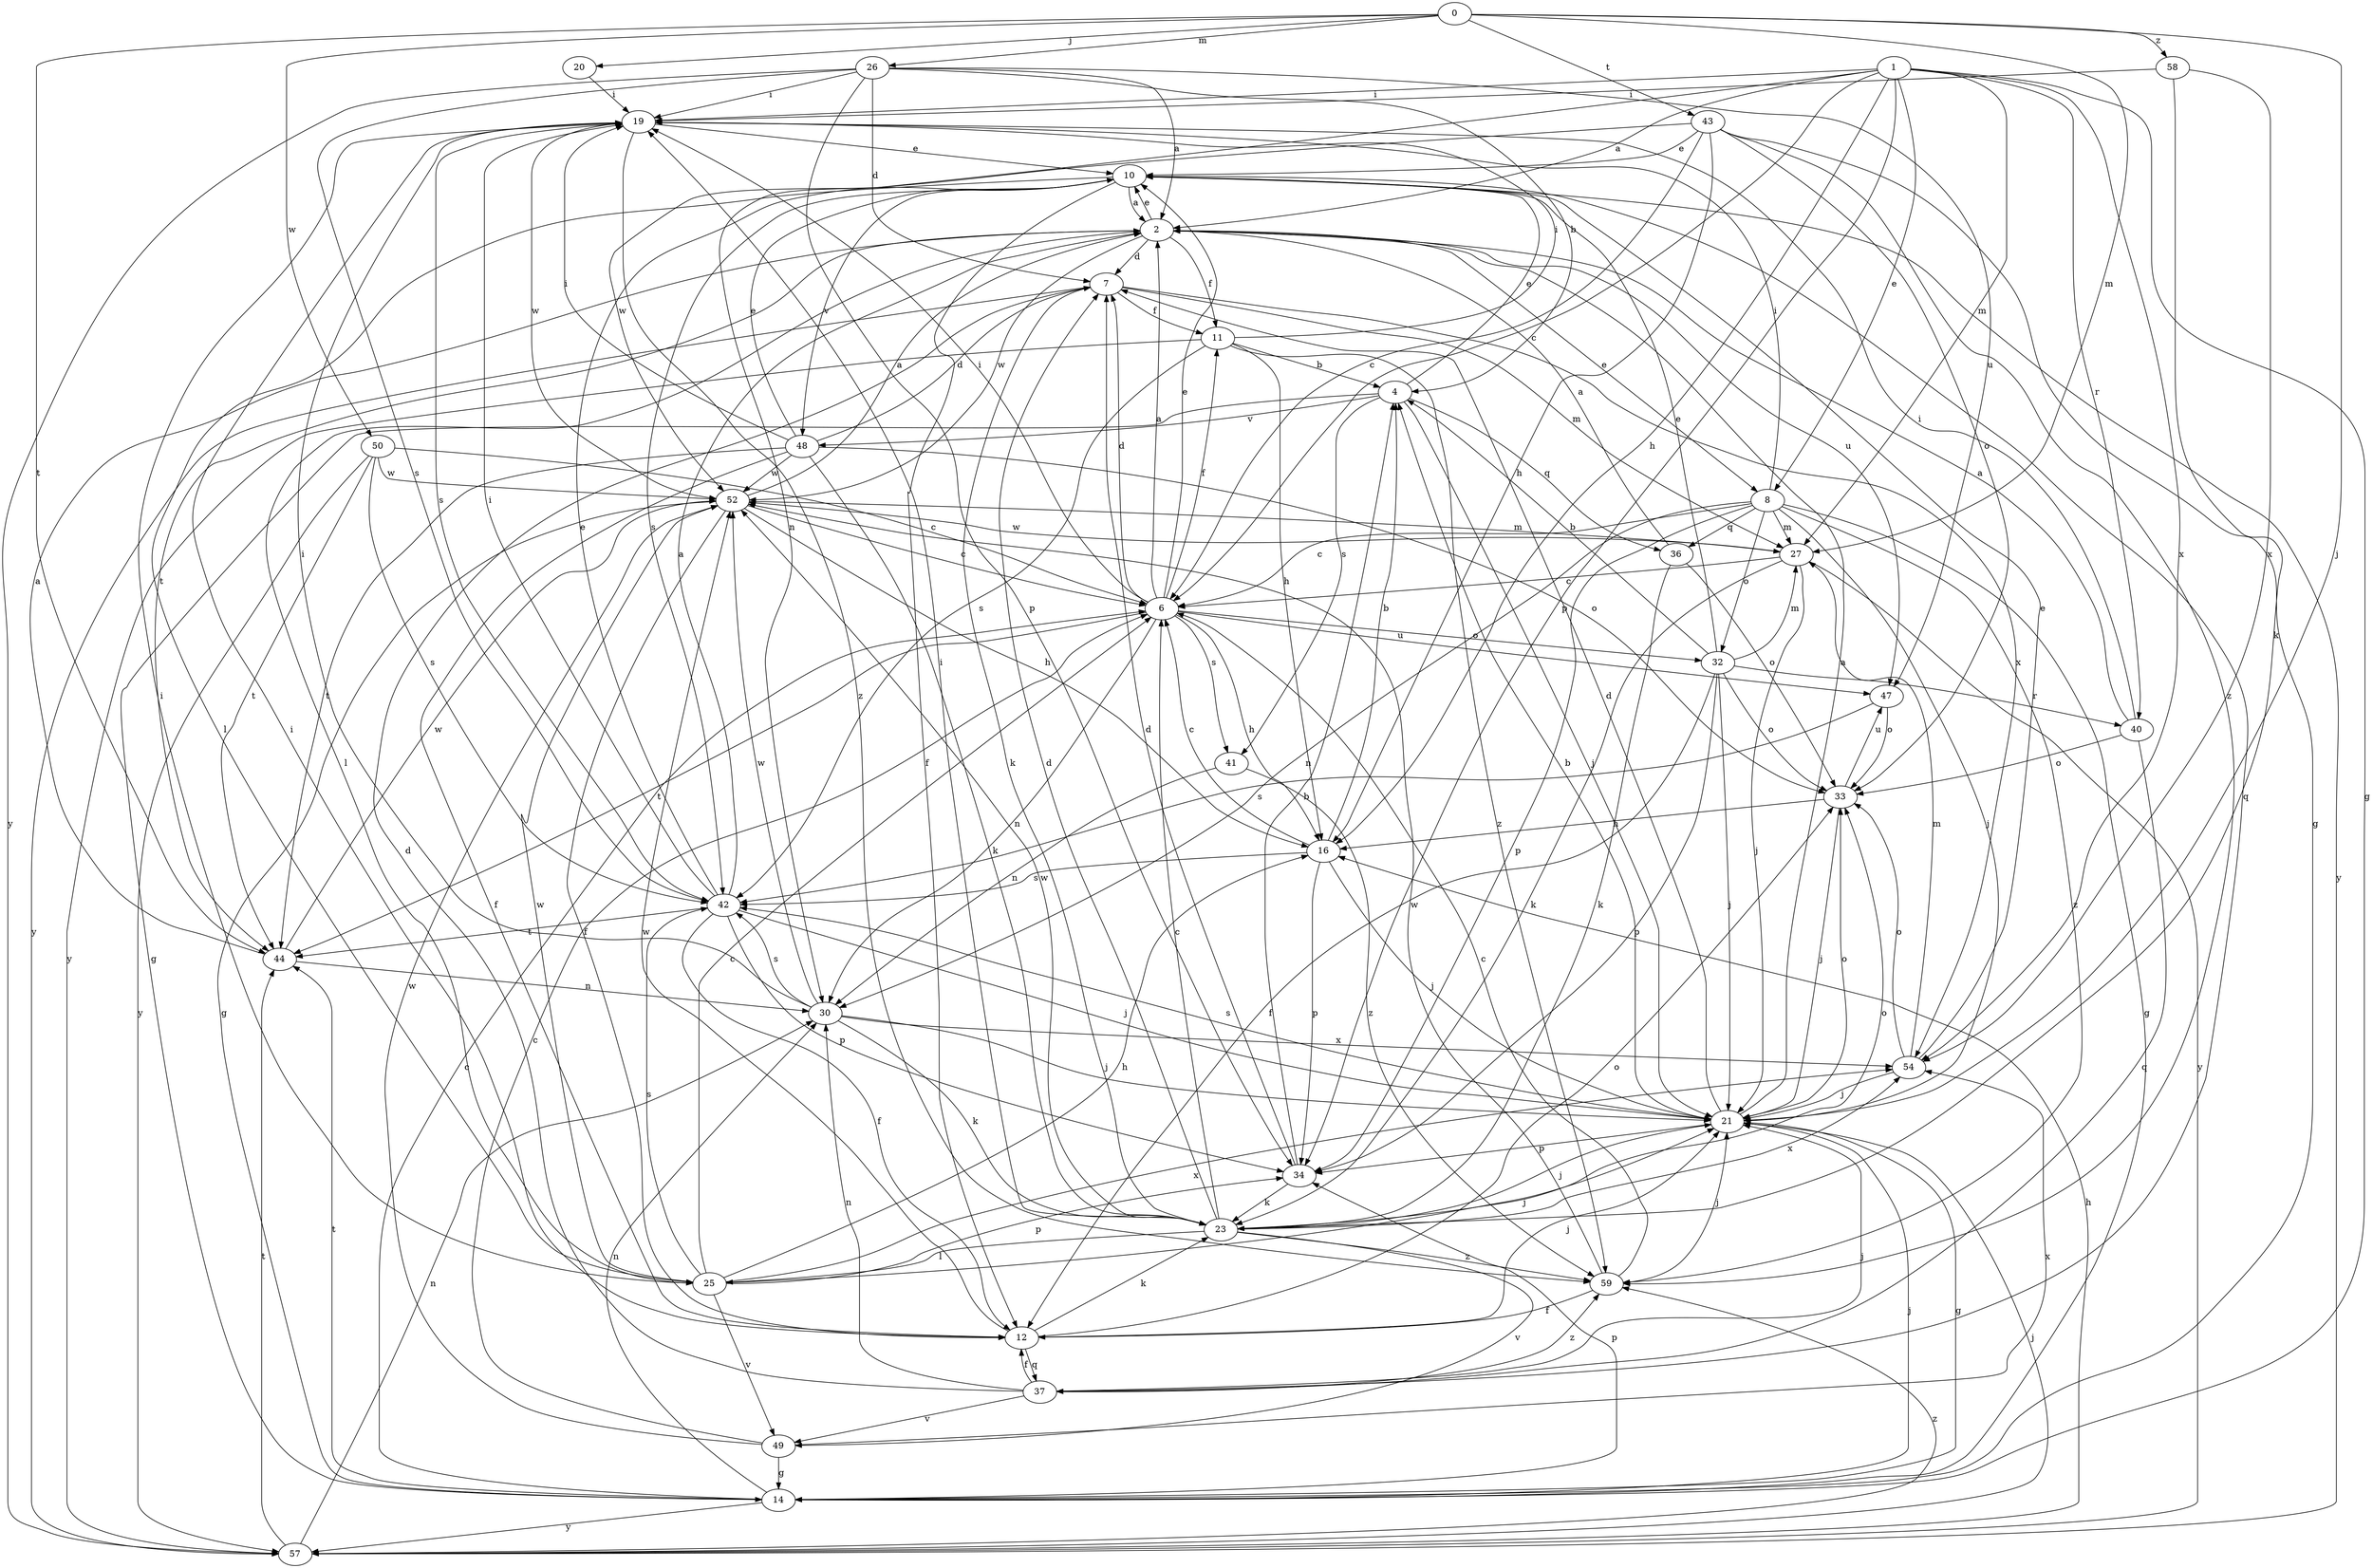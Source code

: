 strict digraph  {
0;
1;
2;
4;
6;
7;
8;
10;
11;
12;
14;
16;
19;
20;
21;
23;
25;
26;
27;
30;
32;
33;
34;
36;
37;
40;
41;
42;
43;
44;
47;
48;
49;
50;
52;
54;
57;
58;
59;
0 -> 20  [label=j];
0 -> 21  [label=j];
0 -> 26  [label=m];
0 -> 27  [label=m];
0 -> 43  [label=t];
0 -> 44  [label=t];
0 -> 50  [label=w];
0 -> 58  [label=z];
1 -> 2  [label=a];
1 -> 6  [label=c];
1 -> 8  [label=e];
1 -> 14  [label=g];
1 -> 16  [label=h];
1 -> 19  [label=i];
1 -> 27  [label=m];
1 -> 30  [label=n];
1 -> 34  [label=p];
1 -> 40  [label=r];
1 -> 54  [label=x];
2 -> 7  [label=d];
2 -> 8  [label=e];
2 -> 10  [label=e];
2 -> 11  [label=f];
2 -> 25  [label=l];
2 -> 44  [label=t];
2 -> 47  [label=u];
2 -> 52  [label=w];
4 -> 10  [label=e];
4 -> 14  [label=g];
4 -> 21  [label=j];
4 -> 36  [label=q];
4 -> 41  [label=s];
4 -> 48  [label=v];
6 -> 2  [label=a];
6 -> 7  [label=d];
6 -> 10  [label=e];
6 -> 11  [label=f];
6 -> 16  [label=h];
6 -> 19  [label=i];
6 -> 30  [label=n];
6 -> 32  [label=o];
6 -> 41  [label=s];
6 -> 44  [label=t];
6 -> 47  [label=u];
7 -> 11  [label=f];
7 -> 23  [label=k];
7 -> 27  [label=m];
7 -> 54  [label=x];
7 -> 57  [label=y];
8 -> 6  [label=c];
8 -> 14  [label=g];
8 -> 19  [label=i];
8 -> 21  [label=j];
8 -> 27  [label=m];
8 -> 30  [label=n];
8 -> 32  [label=o];
8 -> 34  [label=p];
8 -> 36  [label=q];
8 -> 59  [label=z];
10 -> 2  [label=a];
10 -> 12  [label=f];
10 -> 25  [label=l];
10 -> 37  [label=q];
10 -> 42  [label=s];
10 -> 48  [label=v];
10 -> 57  [label=y];
11 -> 4  [label=b];
11 -> 16  [label=h];
11 -> 19  [label=i];
11 -> 42  [label=s];
11 -> 57  [label=y];
11 -> 59  [label=z];
12 -> 19  [label=i];
12 -> 21  [label=j];
12 -> 23  [label=k];
12 -> 33  [label=o];
12 -> 37  [label=q];
12 -> 52  [label=w];
14 -> 6  [label=c];
14 -> 21  [label=j];
14 -> 30  [label=n];
14 -> 34  [label=p];
14 -> 44  [label=t];
14 -> 57  [label=y];
16 -> 4  [label=b];
16 -> 6  [label=c];
16 -> 21  [label=j];
16 -> 34  [label=p];
16 -> 42  [label=s];
19 -> 10  [label=e];
19 -> 42  [label=s];
19 -> 52  [label=w];
19 -> 59  [label=z];
20 -> 19  [label=i];
21 -> 2  [label=a];
21 -> 4  [label=b];
21 -> 7  [label=d];
21 -> 14  [label=g];
21 -> 33  [label=o];
21 -> 34  [label=p];
21 -> 42  [label=s];
23 -> 6  [label=c];
23 -> 7  [label=d];
23 -> 19  [label=i];
23 -> 21  [label=j];
23 -> 25  [label=l];
23 -> 33  [label=o];
23 -> 49  [label=v];
23 -> 52  [label=w];
23 -> 54  [label=x];
23 -> 59  [label=z];
25 -> 6  [label=c];
25 -> 16  [label=h];
25 -> 19  [label=i];
25 -> 21  [label=j];
25 -> 34  [label=p];
25 -> 42  [label=s];
25 -> 49  [label=v];
25 -> 52  [label=w];
25 -> 54  [label=x];
26 -> 2  [label=a];
26 -> 4  [label=b];
26 -> 7  [label=d];
26 -> 19  [label=i];
26 -> 34  [label=p];
26 -> 42  [label=s];
26 -> 47  [label=u];
26 -> 57  [label=y];
27 -> 6  [label=c];
27 -> 21  [label=j];
27 -> 23  [label=k];
27 -> 52  [label=w];
27 -> 57  [label=y];
30 -> 19  [label=i];
30 -> 21  [label=j];
30 -> 23  [label=k];
30 -> 42  [label=s];
30 -> 52  [label=w];
30 -> 54  [label=x];
32 -> 4  [label=b];
32 -> 10  [label=e];
32 -> 12  [label=f];
32 -> 21  [label=j];
32 -> 27  [label=m];
32 -> 33  [label=o];
32 -> 34  [label=p];
32 -> 40  [label=r];
33 -> 16  [label=h];
33 -> 21  [label=j];
33 -> 47  [label=u];
34 -> 4  [label=b];
34 -> 7  [label=d];
34 -> 23  [label=k];
36 -> 2  [label=a];
36 -> 23  [label=k];
36 -> 33  [label=o];
37 -> 7  [label=d];
37 -> 12  [label=f];
37 -> 21  [label=j];
37 -> 30  [label=n];
37 -> 49  [label=v];
37 -> 59  [label=z];
40 -> 2  [label=a];
40 -> 19  [label=i];
40 -> 33  [label=o];
40 -> 37  [label=q];
41 -> 30  [label=n];
41 -> 59  [label=z];
42 -> 2  [label=a];
42 -> 10  [label=e];
42 -> 12  [label=f];
42 -> 19  [label=i];
42 -> 21  [label=j];
42 -> 34  [label=p];
42 -> 44  [label=t];
43 -> 6  [label=c];
43 -> 10  [label=e];
43 -> 14  [label=g];
43 -> 16  [label=h];
43 -> 33  [label=o];
43 -> 52  [label=w];
43 -> 59  [label=z];
44 -> 2  [label=a];
44 -> 30  [label=n];
44 -> 52  [label=w];
47 -> 33  [label=o];
47 -> 42  [label=s];
48 -> 7  [label=d];
48 -> 10  [label=e];
48 -> 12  [label=f];
48 -> 19  [label=i];
48 -> 23  [label=k];
48 -> 33  [label=o];
48 -> 44  [label=t];
48 -> 52  [label=w];
49 -> 6  [label=c];
49 -> 14  [label=g];
49 -> 52  [label=w];
49 -> 54  [label=x];
50 -> 6  [label=c];
50 -> 42  [label=s];
50 -> 44  [label=t];
50 -> 52  [label=w];
50 -> 57  [label=y];
52 -> 2  [label=a];
52 -> 6  [label=c];
52 -> 12  [label=f];
52 -> 14  [label=g];
52 -> 16  [label=h];
52 -> 27  [label=m];
54 -> 10  [label=e];
54 -> 21  [label=j];
54 -> 27  [label=m];
54 -> 33  [label=o];
57 -> 16  [label=h];
57 -> 21  [label=j];
57 -> 30  [label=n];
57 -> 44  [label=t];
57 -> 59  [label=z];
58 -> 19  [label=i];
58 -> 23  [label=k];
58 -> 54  [label=x];
59 -> 6  [label=c];
59 -> 12  [label=f];
59 -> 21  [label=j];
59 -> 52  [label=w];
}

